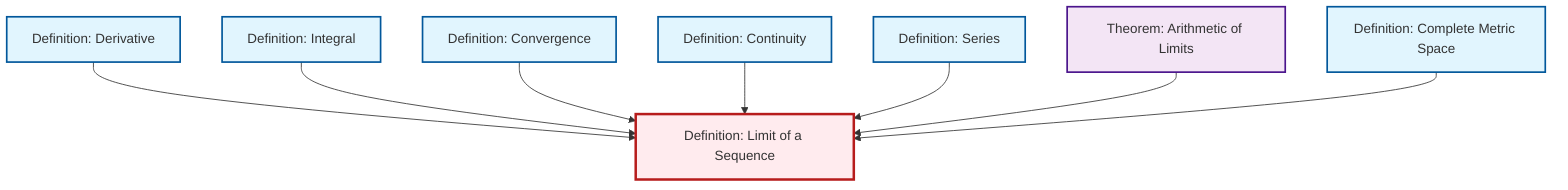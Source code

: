 graph TD
    classDef definition fill:#e1f5fe,stroke:#01579b,stroke-width:2px
    classDef theorem fill:#f3e5f5,stroke:#4a148c,stroke-width:2px
    classDef axiom fill:#fff3e0,stroke:#e65100,stroke-width:2px
    classDef example fill:#e8f5e9,stroke:#1b5e20,stroke-width:2px
    classDef current fill:#ffebee,stroke:#b71c1c,stroke-width:3px
    def-series["Definition: Series"]:::definition
    def-complete-metric-space["Definition: Complete Metric Space"]:::definition
    def-limit["Definition: Limit of a Sequence"]:::definition
    def-continuity["Definition: Continuity"]:::definition
    def-convergence["Definition: Convergence"]:::definition
    def-derivative["Definition: Derivative"]:::definition
    def-integral["Definition: Integral"]:::definition
    thm-limit-arithmetic["Theorem: Arithmetic of Limits"]:::theorem
    def-derivative --> def-limit
    def-integral --> def-limit
    def-convergence --> def-limit
    def-continuity --> def-limit
    def-series --> def-limit
    thm-limit-arithmetic --> def-limit
    def-complete-metric-space --> def-limit
    class def-limit current